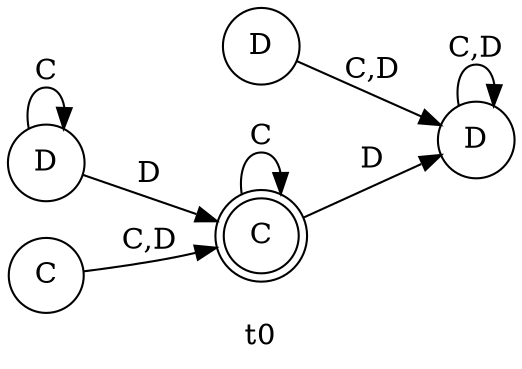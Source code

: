 digraph finite_state_machine {
            rankdir=LR
            size="8,5"
            node [shape = doublecircle]; 3
            node [shape = circle] 
 
0 [label = "D"] 
1 [label = "D"] 
2 [label = "D"] 
3 [label = "C"] 
4 [label = "C"] 

1 -> 3 [ label = "D" ] 
1 -> 1 [ label = "C" ] 
3 -> 0 [ label = "D" ] 
3 -> 3 [ label = "C" ] 
2 -> 0 [ label = "C,D" ] 
0 -> 0 [ label = "C,D" ] 
4 -> 3 [ label = "C,D" ] 

    labelloc="b"
    label = "t0"
    } 
